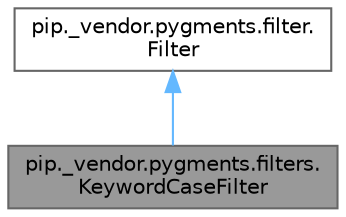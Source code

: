 digraph "pip._vendor.pygments.filters.KeywordCaseFilter"
{
 // LATEX_PDF_SIZE
  bgcolor="transparent";
  edge [fontname=Helvetica,fontsize=10,labelfontname=Helvetica,labelfontsize=10];
  node [fontname=Helvetica,fontsize=10,shape=box,height=0.2,width=0.4];
  Node1 [id="Node000001",label="pip._vendor.pygments.filters.\lKeywordCaseFilter",height=0.2,width=0.4,color="gray40", fillcolor="grey60", style="filled", fontcolor="black",tooltip=" "];
  Node2 -> Node1 [id="edge1_Node000001_Node000002",dir="back",color="steelblue1",style="solid",tooltip=" "];
  Node2 [id="Node000002",label="pip._vendor.pygments.filter.\lFilter",height=0.2,width=0.4,color="gray40", fillcolor="white", style="filled",URL="$classpip_1_1__vendor_1_1pygments_1_1filter_1_1_filter.html",tooltip=" "];
}
